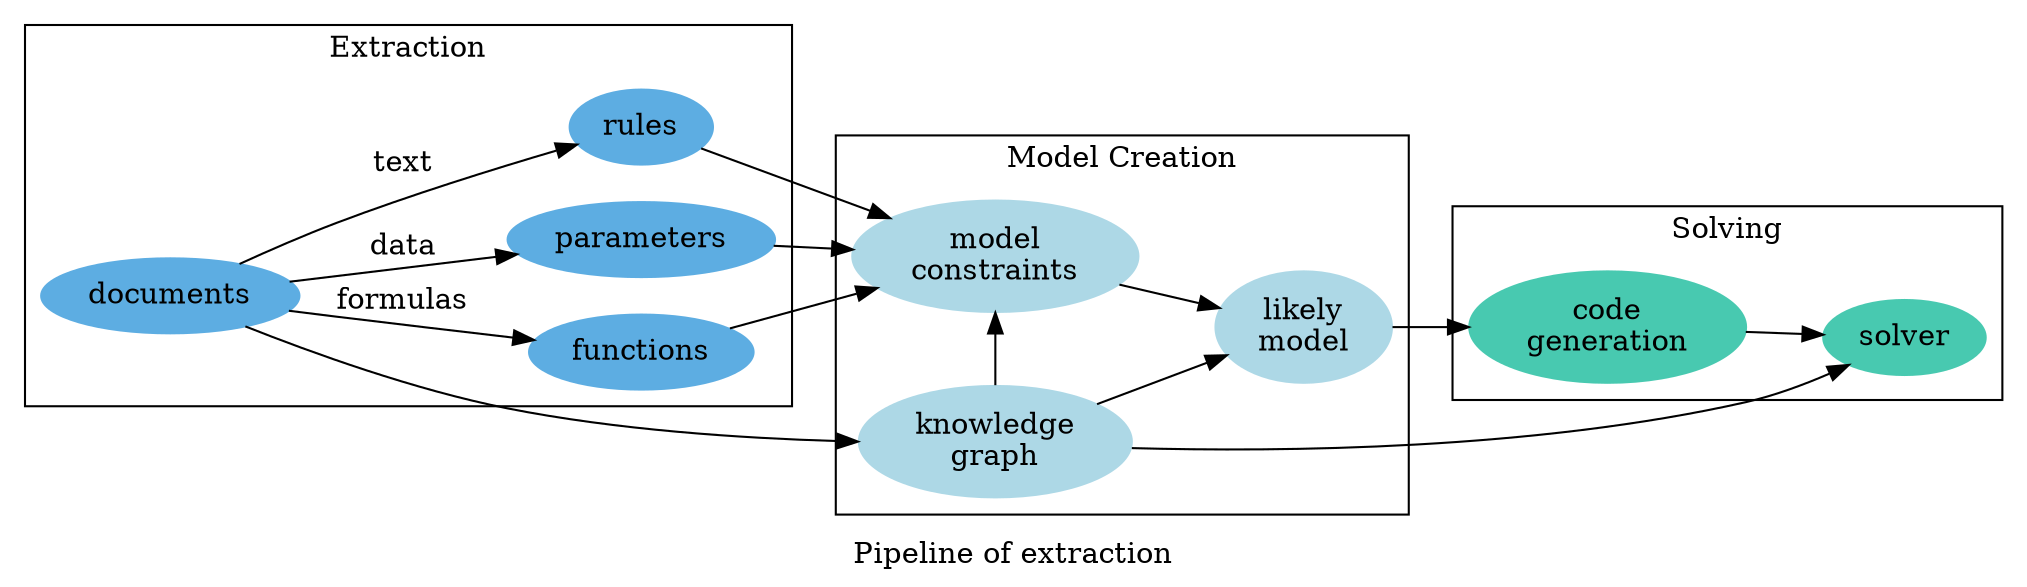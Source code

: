 digraph H {
	graph [bb="0,0,925.64,284",
		label="Pipeline of extraction",
		lheight=0.19,
		lp="462.82,11",
		lwidth=1.67,
		rankdir=LR
	];
	node [label="\N",
		style=filled
	];
	{
		b		 [color="#5DADE2",
			height=0.5,
			label=rules,
			pos="285.5,228",
			width=0.75825];
		c		 [color="#5DADE2",
			height=0.5,
			label=parameters,
			pos="285.5,174",
			width=1.3582];
		d		 [color="#5DADE2",
			height=0.5,
			label=functions,
			pos="285.5,120",
			width=1.195];
	}
	subgraph cluster_1 {
		graph [bb="8,94,342.4,276",
			label=Extraction,
			lheight=0.19,
			lp="175.2,265",
			lwidth=0.81
		];
		node [color="#5DADE2"];
		a		 [color="#5DADE2",
			height=0.5,
			label=documents,
			pos="64.421,148",
			width=1.345];
		b;
		a -> b		 [label=text,
			lp="174.73,205",
			pos="e,260.9,219.77 97.583,161.12 113.36,167.29 132.53,174.66 149.84,181 184.24,193.6 223.85,207.22 251.35,216.54"];
		c;
		a -> c		 [label=data,
			lp="174.73,170",
			pos="e,238.84,168.51 110.77,153.45 145.14,157.49 192.19,163.03 228.81,167.33"];
		d;
		a -> d		 [label=formulas,
			lp="174.73,143",
			pos="e,244.33,125.21 110.5,142.16 146.59,137.59 196.77,131.24 234.15,126.5"];
	}
	subgraph cluster_2 {
		graph [bb="363.4,30,636.02,240",
			constraint=false,
			label="Model Creation",
			lheight=0.19,
			lp="499.71,229",
			lwidth=1.23
		];
		node [color=lightblue];
		{
			graph [rank=same];
			h			 [color=lightblue,
				height=0.70711,
				label="knowledge\ngraph",
				pos="426.15,63",
				width=1.5208];
			e			 [color=lightblue,
				height=0.70711,
				label="model\nconstraints",
				pos="426.15,185",
				width=1.5057];
		}
		f		 [color=lightblue,
			height=0.70711,
			label="likely\nmodel",
			pos="591.96,116",
			width=1.0016];
		h -> f		 [pos="e,559.06,105.49 471.46,77.482 495.7,85.233 525.39,94.723 549.24,102.34"];
		h -> e		 [pos="e,426.15,159.43 426.15,88.734 426.15,108.89 426.15,129.05 426.15,149.21"];
		e -> f		 [pos="e,560.8,128.96 467.14,167.94 492.82,157.26 525.78,143.54 551.38,132.89"];
	}
	subgraph cluster_3 {
		graph [bb="657.02,83,917.64,171",
			label=Solving,
			lheight=0.19,
			lp="787.33,160",
			lwidth=0.61
		];
		node [color="#48C9B0"];
		g		 [color="#48C9B0",
			height=0.70711,
			label="code\ngeneration",
			pos="718.11,116",
			width=1.4748];
		i		 [color="#48C9B0",
			height=0.5,
			label=solver,
			pos="877.92,112",
			width=0.88108];
		g -> i		 [pos="e,845.89,112.8 771.32,114.67 792.26,114.14 815.95,113.55 835.68,113.06"];
	}
	a -> h	 [pos="e,373.03,69.207 98.94,135.26 133.4,122.95 188.06,104.52 236.61,93 278.24,83.118 325.8,75.6 362.87,70.563"];
	b -> e	 [pos="e,380.56,198.94 310.33,220.41 327.07,215.29 349.85,208.33 370.78,201.93"];
	c -> e	 [pos="e,372.57,180.81 333.51,177.75 342.85,178.48 352.76,179.26 362.51,180.02"];
	d -> e	 [pos="e,387.44,167.11 314.65,133.47 333.01,141.95 357.16,153.11 378.28,162.88"];
	h -> i	 [pos="e,865,95.411 481.27,63 493.5,63 506.39,63 518.4,63 518.4,63 518.4,63 808.7,63 827.72,63 845.17,75.478 857.79,87.841"];
	f -> g	 [pos="e,664.55,116 628.11,116 636.36,116 645.37,116 654.39,116"];
}

